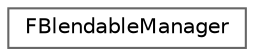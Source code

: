digraph "Graphical Class Hierarchy"
{
 // INTERACTIVE_SVG=YES
 // LATEX_PDF_SIZE
  bgcolor="transparent";
  edge [fontname=Helvetica,fontsize=10,labelfontname=Helvetica,labelfontsize=10];
  node [fontname=Helvetica,fontsize=10,shape=box,height=0.2,width=0.4];
  rankdir="LR";
  Node0 [id="Node000000",label="FBlendableManager",height=0.2,width=0.4,color="grey40", fillcolor="white", style="filled",URL="$d1/d69/classFBlendableManager.html",tooltip=" "];
}
